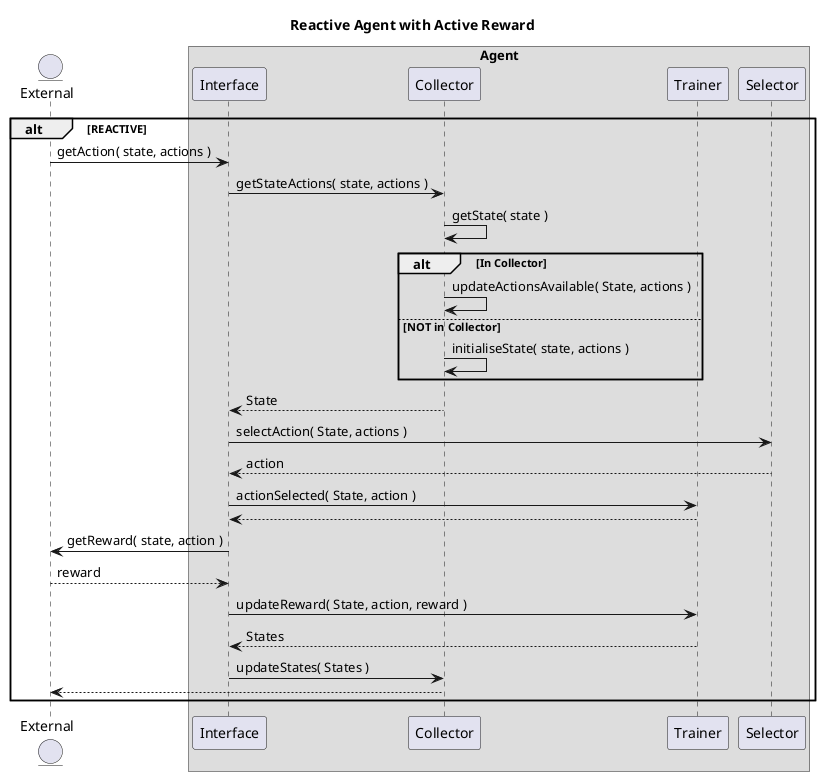 @startuml

title Reactive Agent with Active Reward

entity External
box "Agent"
  participant Interface 
  participant Collector
  participant Trainer
  participant Selector 
end box

alt REACTIVE
  External    -> Interface : getAction( state, actions )
  Interface   -> Collector : getStateActions( state, actions )
  Collector   -> Collector : getState( state )

  alt In Collector
    Collector   -> Collector : updateActionsAvailable( State, actions )
  else NOT in Collector
    Collector   -> Collector : initialiseState( state, actions )
  end

  Interface    <-- Collector : State
  Interface     -> Selector  : selectAction( State, actions )
  Interface    <-- Selector  : action
  Interface     -> Trainer   : actionSelected( State, action )
  Interface    <-- Trainer
  External      <- Interface : getReward( state, action )
  External     --> Interface : reward
  Interface     -> Trainer   : updateReward( State, action, reward )
  Interface    <-- Trainer   : States
  Interface    ->  Collector : updateStates( States )
  External     <-- Collector 
end

@enduml